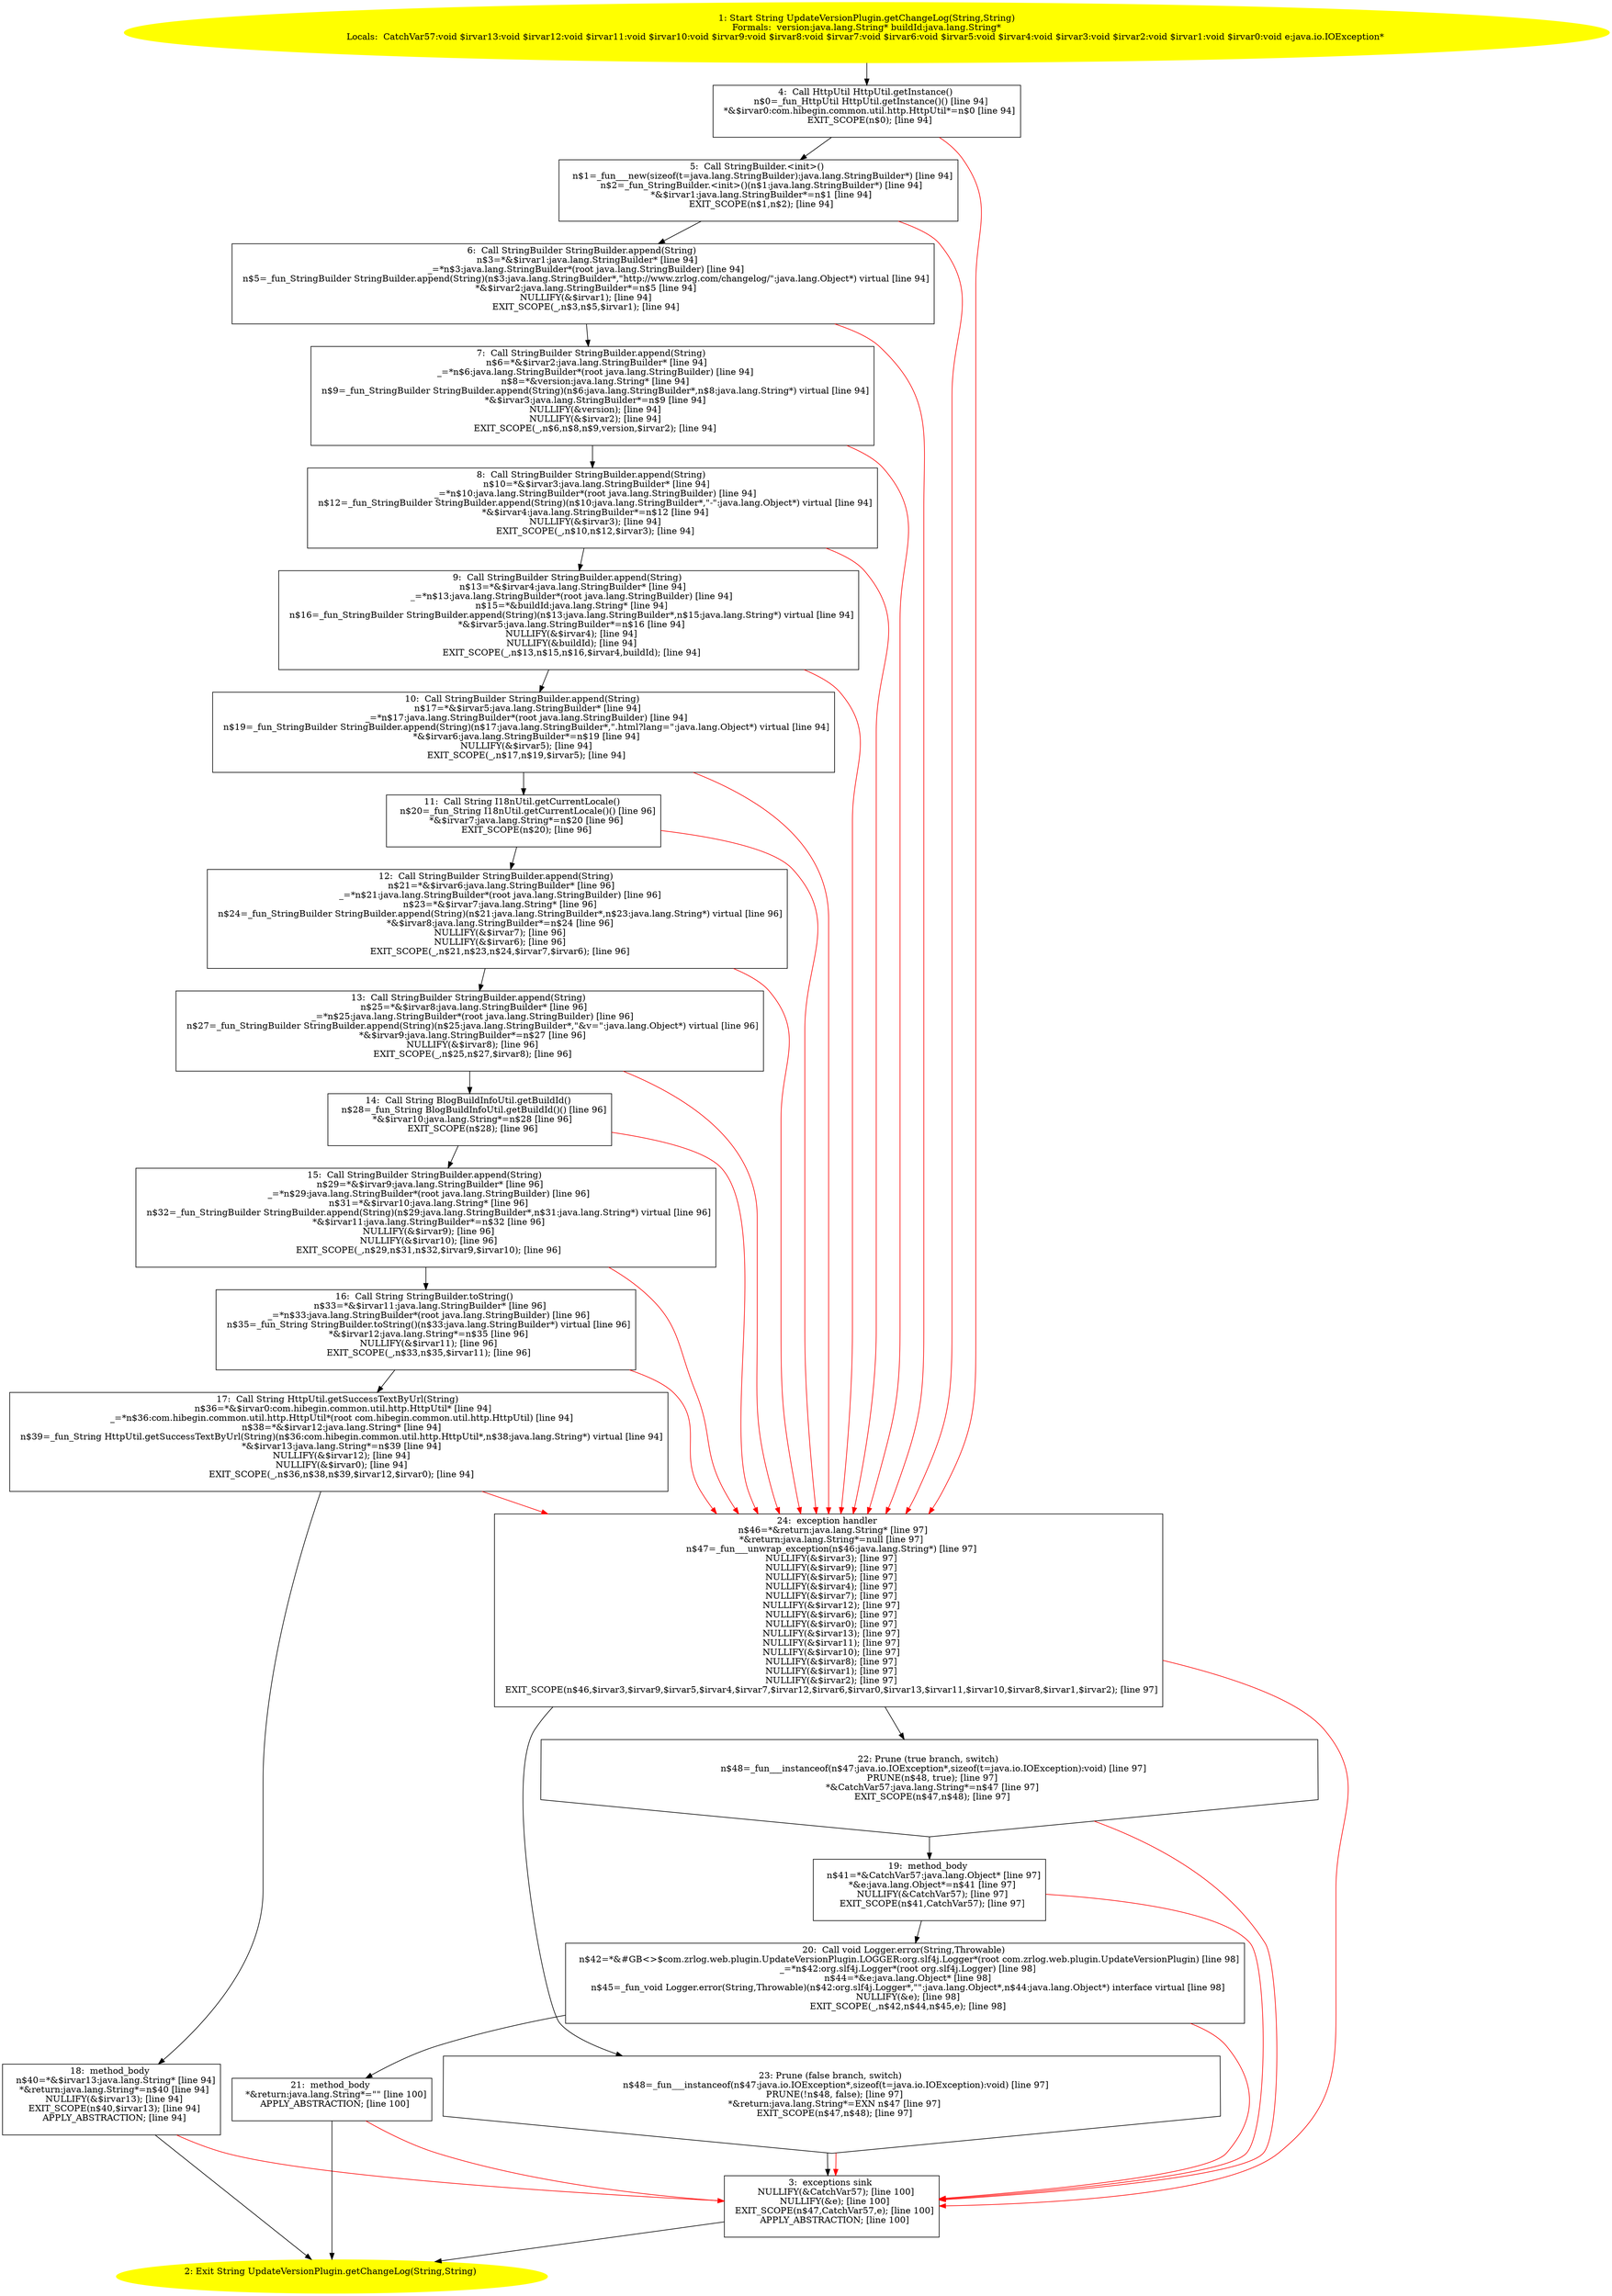 /* @generated */
digraph cfg {
"com.zrlog.web.plugin.UpdateVersionPlugin.getChangeLog(java.lang.String,java.lang.String):java.lang.S.7161aaa642f032a753182dd1dbba5c3f_1" [label="1: Start String UpdateVersionPlugin.getChangeLog(String,String)\nFormals:  version:java.lang.String* buildId:java.lang.String*\nLocals:  CatchVar57:void $irvar13:void $irvar12:void $irvar11:void $irvar10:void $irvar9:void $irvar8:void $irvar7:void $irvar6:void $irvar5:void $irvar4:void $irvar3:void $irvar2:void $irvar1:void $irvar0:void e:java.io.IOException* \n  " color=yellow style=filled]
	

	 "com.zrlog.web.plugin.UpdateVersionPlugin.getChangeLog(java.lang.String,java.lang.String):java.lang.S.7161aaa642f032a753182dd1dbba5c3f_1" -> "com.zrlog.web.plugin.UpdateVersionPlugin.getChangeLog(java.lang.String,java.lang.String):java.lang.S.7161aaa642f032a753182dd1dbba5c3f_4" ;
"com.zrlog.web.plugin.UpdateVersionPlugin.getChangeLog(java.lang.String,java.lang.String):java.lang.S.7161aaa642f032a753182dd1dbba5c3f_2" [label="2: Exit String UpdateVersionPlugin.getChangeLog(String,String) \n  " color=yellow style=filled]
	

"com.zrlog.web.plugin.UpdateVersionPlugin.getChangeLog(java.lang.String,java.lang.String):java.lang.S.7161aaa642f032a753182dd1dbba5c3f_3" [label="3:  exceptions sink \n   NULLIFY(&CatchVar57); [line 100]\n  NULLIFY(&e); [line 100]\n  EXIT_SCOPE(n$47,CatchVar57,e); [line 100]\n  APPLY_ABSTRACTION; [line 100]\n " shape="box"]
	

	 "com.zrlog.web.plugin.UpdateVersionPlugin.getChangeLog(java.lang.String,java.lang.String):java.lang.S.7161aaa642f032a753182dd1dbba5c3f_3" -> "com.zrlog.web.plugin.UpdateVersionPlugin.getChangeLog(java.lang.String,java.lang.String):java.lang.S.7161aaa642f032a753182dd1dbba5c3f_2" ;
"com.zrlog.web.plugin.UpdateVersionPlugin.getChangeLog(java.lang.String,java.lang.String):java.lang.S.7161aaa642f032a753182dd1dbba5c3f_4" [label="4:  Call HttpUtil HttpUtil.getInstance() \n   n$0=_fun_HttpUtil HttpUtil.getInstance()() [line 94]\n  *&$irvar0:com.hibegin.common.util.http.HttpUtil*=n$0 [line 94]\n  EXIT_SCOPE(n$0); [line 94]\n " shape="box"]
	

	 "com.zrlog.web.plugin.UpdateVersionPlugin.getChangeLog(java.lang.String,java.lang.String):java.lang.S.7161aaa642f032a753182dd1dbba5c3f_4" -> "com.zrlog.web.plugin.UpdateVersionPlugin.getChangeLog(java.lang.String,java.lang.String):java.lang.S.7161aaa642f032a753182dd1dbba5c3f_5" ;
	 "com.zrlog.web.plugin.UpdateVersionPlugin.getChangeLog(java.lang.String,java.lang.String):java.lang.S.7161aaa642f032a753182dd1dbba5c3f_4" -> "com.zrlog.web.plugin.UpdateVersionPlugin.getChangeLog(java.lang.String,java.lang.String):java.lang.S.7161aaa642f032a753182dd1dbba5c3f_24" [color="red" ];
"com.zrlog.web.plugin.UpdateVersionPlugin.getChangeLog(java.lang.String,java.lang.String):java.lang.S.7161aaa642f032a753182dd1dbba5c3f_5" [label="5:  Call StringBuilder.<init>() \n   n$1=_fun___new(sizeof(t=java.lang.StringBuilder):java.lang.StringBuilder*) [line 94]\n  n$2=_fun_StringBuilder.<init>()(n$1:java.lang.StringBuilder*) [line 94]\n  *&$irvar1:java.lang.StringBuilder*=n$1 [line 94]\n  EXIT_SCOPE(n$1,n$2); [line 94]\n " shape="box"]
	

	 "com.zrlog.web.plugin.UpdateVersionPlugin.getChangeLog(java.lang.String,java.lang.String):java.lang.S.7161aaa642f032a753182dd1dbba5c3f_5" -> "com.zrlog.web.plugin.UpdateVersionPlugin.getChangeLog(java.lang.String,java.lang.String):java.lang.S.7161aaa642f032a753182dd1dbba5c3f_6" ;
	 "com.zrlog.web.plugin.UpdateVersionPlugin.getChangeLog(java.lang.String,java.lang.String):java.lang.S.7161aaa642f032a753182dd1dbba5c3f_5" -> "com.zrlog.web.plugin.UpdateVersionPlugin.getChangeLog(java.lang.String,java.lang.String):java.lang.S.7161aaa642f032a753182dd1dbba5c3f_24" [color="red" ];
"com.zrlog.web.plugin.UpdateVersionPlugin.getChangeLog(java.lang.String,java.lang.String):java.lang.S.7161aaa642f032a753182dd1dbba5c3f_6" [label="6:  Call StringBuilder StringBuilder.append(String) \n   n$3=*&$irvar1:java.lang.StringBuilder* [line 94]\n  _=*n$3:java.lang.StringBuilder*(root java.lang.StringBuilder) [line 94]\n  n$5=_fun_StringBuilder StringBuilder.append(String)(n$3:java.lang.StringBuilder*,\"http://www.zrlog.com/changelog/\":java.lang.Object*) virtual [line 94]\n  *&$irvar2:java.lang.StringBuilder*=n$5 [line 94]\n  NULLIFY(&$irvar1); [line 94]\n  EXIT_SCOPE(_,n$3,n$5,$irvar1); [line 94]\n " shape="box"]
	

	 "com.zrlog.web.plugin.UpdateVersionPlugin.getChangeLog(java.lang.String,java.lang.String):java.lang.S.7161aaa642f032a753182dd1dbba5c3f_6" -> "com.zrlog.web.plugin.UpdateVersionPlugin.getChangeLog(java.lang.String,java.lang.String):java.lang.S.7161aaa642f032a753182dd1dbba5c3f_7" ;
	 "com.zrlog.web.plugin.UpdateVersionPlugin.getChangeLog(java.lang.String,java.lang.String):java.lang.S.7161aaa642f032a753182dd1dbba5c3f_6" -> "com.zrlog.web.plugin.UpdateVersionPlugin.getChangeLog(java.lang.String,java.lang.String):java.lang.S.7161aaa642f032a753182dd1dbba5c3f_24" [color="red" ];
"com.zrlog.web.plugin.UpdateVersionPlugin.getChangeLog(java.lang.String,java.lang.String):java.lang.S.7161aaa642f032a753182dd1dbba5c3f_7" [label="7:  Call StringBuilder StringBuilder.append(String) \n   n$6=*&$irvar2:java.lang.StringBuilder* [line 94]\n  _=*n$6:java.lang.StringBuilder*(root java.lang.StringBuilder) [line 94]\n  n$8=*&version:java.lang.String* [line 94]\n  n$9=_fun_StringBuilder StringBuilder.append(String)(n$6:java.lang.StringBuilder*,n$8:java.lang.String*) virtual [line 94]\n  *&$irvar3:java.lang.StringBuilder*=n$9 [line 94]\n  NULLIFY(&version); [line 94]\n  NULLIFY(&$irvar2); [line 94]\n  EXIT_SCOPE(_,n$6,n$8,n$9,version,$irvar2); [line 94]\n " shape="box"]
	

	 "com.zrlog.web.plugin.UpdateVersionPlugin.getChangeLog(java.lang.String,java.lang.String):java.lang.S.7161aaa642f032a753182dd1dbba5c3f_7" -> "com.zrlog.web.plugin.UpdateVersionPlugin.getChangeLog(java.lang.String,java.lang.String):java.lang.S.7161aaa642f032a753182dd1dbba5c3f_8" ;
	 "com.zrlog.web.plugin.UpdateVersionPlugin.getChangeLog(java.lang.String,java.lang.String):java.lang.S.7161aaa642f032a753182dd1dbba5c3f_7" -> "com.zrlog.web.plugin.UpdateVersionPlugin.getChangeLog(java.lang.String,java.lang.String):java.lang.S.7161aaa642f032a753182dd1dbba5c3f_24" [color="red" ];
"com.zrlog.web.plugin.UpdateVersionPlugin.getChangeLog(java.lang.String,java.lang.String):java.lang.S.7161aaa642f032a753182dd1dbba5c3f_8" [label="8:  Call StringBuilder StringBuilder.append(String) \n   n$10=*&$irvar3:java.lang.StringBuilder* [line 94]\n  _=*n$10:java.lang.StringBuilder*(root java.lang.StringBuilder) [line 94]\n  n$12=_fun_StringBuilder StringBuilder.append(String)(n$10:java.lang.StringBuilder*,\"-\":java.lang.Object*) virtual [line 94]\n  *&$irvar4:java.lang.StringBuilder*=n$12 [line 94]\n  NULLIFY(&$irvar3); [line 94]\n  EXIT_SCOPE(_,n$10,n$12,$irvar3); [line 94]\n " shape="box"]
	

	 "com.zrlog.web.plugin.UpdateVersionPlugin.getChangeLog(java.lang.String,java.lang.String):java.lang.S.7161aaa642f032a753182dd1dbba5c3f_8" -> "com.zrlog.web.plugin.UpdateVersionPlugin.getChangeLog(java.lang.String,java.lang.String):java.lang.S.7161aaa642f032a753182dd1dbba5c3f_9" ;
	 "com.zrlog.web.plugin.UpdateVersionPlugin.getChangeLog(java.lang.String,java.lang.String):java.lang.S.7161aaa642f032a753182dd1dbba5c3f_8" -> "com.zrlog.web.plugin.UpdateVersionPlugin.getChangeLog(java.lang.String,java.lang.String):java.lang.S.7161aaa642f032a753182dd1dbba5c3f_24" [color="red" ];
"com.zrlog.web.plugin.UpdateVersionPlugin.getChangeLog(java.lang.String,java.lang.String):java.lang.S.7161aaa642f032a753182dd1dbba5c3f_9" [label="9:  Call StringBuilder StringBuilder.append(String) \n   n$13=*&$irvar4:java.lang.StringBuilder* [line 94]\n  _=*n$13:java.lang.StringBuilder*(root java.lang.StringBuilder) [line 94]\n  n$15=*&buildId:java.lang.String* [line 94]\n  n$16=_fun_StringBuilder StringBuilder.append(String)(n$13:java.lang.StringBuilder*,n$15:java.lang.String*) virtual [line 94]\n  *&$irvar5:java.lang.StringBuilder*=n$16 [line 94]\n  NULLIFY(&$irvar4); [line 94]\n  NULLIFY(&buildId); [line 94]\n  EXIT_SCOPE(_,n$13,n$15,n$16,$irvar4,buildId); [line 94]\n " shape="box"]
	

	 "com.zrlog.web.plugin.UpdateVersionPlugin.getChangeLog(java.lang.String,java.lang.String):java.lang.S.7161aaa642f032a753182dd1dbba5c3f_9" -> "com.zrlog.web.plugin.UpdateVersionPlugin.getChangeLog(java.lang.String,java.lang.String):java.lang.S.7161aaa642f032a753182dd1dbba5c3f_10" ;
	 "com.zrlog.web.plugin.UpdateVersionPlugin.getChangeLog(java.lang.String,java.lang.String):java.lang.S.7161aaa642f032a753182dd1dbba5c3f_9" -> "com.zrlog.web.plugin.UpdateVersionPlugin.getChangeLog(java.lang.String,java.lang.String):java.lang.S.7161aaa642f032a753182dd1dbba5c3f_24" [color="red" ];
"com.zrlog.web.plugin.UpdateVersionPlugin.getChangeLog(java.lang.String,java.lang.String):java.lang.S.7161aaa642f032a753182dd1dbba5c3f_10" [label="10:  Call StringBuilder StringBuilder.append(String) \n   n$17=*&$irvar5:java.lang.StringBuilder* [line 94]\n  _=*n$17:java.lang.StringBuilder*(root java.lang.StringBuilder) [line 94]\n  n$19=_fun_StringBuilder StringBuilder.append(String)(n$17:java.lang.StringBuilder*,\".html?lang=\":java.lang.Object*) virtual [line 94]\n  *&$irvar6:java.lang.StringBuilder*=n$19 [line 94]\n  NULLIFY(&$irvar5); [line 94]\n  EXIT_SCOPE(_,n$17,n$19,$irvar5); [line 94]\n " shape="box"]
	

	 "com.zrlog.web.plugin.UpdateVersionPlugin.getChangeLog(java.lang.String,java.lang.String):java.lang.S.7161aaa642f032a753182dd1dbba5c3f_10" -> "com.zrlog.web.plugin.UpdateVersionPlugin.getChangeLog(java.lang.String,java.lang.String):java.lang.S.7161aaa642f032a753182dd1dbba5c3f_11" ;
	 "com.zrlog.web.plugin.UpdateVersionPlugin.getChangeLog(java.lang.String,java.lang.String):java.lang.S.7161aaa642f032a753182dd1dbba5c3f_10" -> "com.zrlog.web.plugin.UpdateVersionPlugin.getChangeLog(java.lang.String,java.lang.String):java.lang.S.7161aaa642f032a753182dd1dbba5c3f_24" [color="red" ];
"com.zrlog.web.plugin.UpdateVersionPlugin.getChangeLog(java.lang.String,java.lang.String):java.lang.S.7161aaa642f032a753182dd1dbba5c3f_11" [label="11:  Call String I18nUtil.getCurrentLocale() \n   n$20=_fun_String I18nUtil.getCurrentLocale()() [line 96]\n  *&$irvar7:java.lang.String*=n$20 [line 96]\n  EXIT_SCOPE(n$20); [line 96]\n " shape="box"]
	

	 "com.zrlog.web.plugin.UpdateVersionPlugin.getChangeLog(java.lang.String,java.lang.String):java.lang.S.7161aaa642f032a753182dd1dbba5c3f_11" -> "com.zrlog.web.plugin.UpdateVersionPlugin.getChangeLog(java.lang.String,java.lang.String):java.lang.S.7161aaa642f032a753182dd1dbba5c3f_12" ;
	 "com.zrlog.web.plugin.UpdateVersionPlugin.getChangeLog(java.lang.String,java.lang.String):java.lang.S.7161aaa642f032a753182dd1dbba5c3f_11" -> "com.zrlog.web.plugin.UpdateVersionPlugin.getChangeLog(java.lang.String,java.lang.String):java.lang.S.7161aaa642f032a753182dd1dbba5c3f_24" [color="red" ];
"com.zrlog.web.plugin.UpdateVersionPlugin.getChangeLog(java.lang.String,java.lang.String):java.lang.S.7161aaa642f032a753182dd1dbba5c3f_12" [label="12:  Call StringBuilder StringBuilder.append(String) \n   n$21=*&$irvar6:java.lang.StringBuilder* [line 96]\n  _=*n$21:java.lang.StringBuilder*(root java.lang.StringBuilder) [line 96]\n  n$23=*&$irvar7:java.lang.String* [line 96]\n  n$24=_fun_StringBuilder StringBuilder.append(String)(n$21:java.lang.StringBuilder*,n$23:java.lang.String*) virtual [line 96]\n  *&$irvar8:java.lang.StringBuilder*=n$24 [line 96]\n  NULLIFY(&$irvar7); [line 96]\n  NULLIFY(&$irvar6); [line 96]\n  EXIT_SCOPE(_,n$21,n$23,n$24,$irvar7,$irvar6); [line 96]\n " shape="box"]
	

	 "com.zrlog.web.plugin.UpdateVersionPlugin.getChangeLog(java.lang.String,java.lang.String):java.lang.S.7161aaa642f032a753182dd1dbba5c3f_12" -> "com.zrlog.web.plugin.UpdateVersionPlugin.getChangeLog(java.lang.String,java.lang.String):java.lang.S.7161aaa642f032a753182dd1dbba5c3f_13" ;
	 "com.zrlog.web.plugin.UpdateVersionPlugin.getChangeLog(java.lang.String,java.lang.String):java.lang.S.7161aaa642f032a753182dd1dbba5c3f_12" -> "com.zrlog.web.plugin.UpdateVersionPlugin.getChangeLog(java.lang.String,java.lang.String):java.lang.S.7161aaa642f032a753182dd1dbba5c3f_24" [color="red" ];
"com.zrlog.web.plugin.UpdateVersionPlugin.getChangeLog(java.lang.String,java.lang.String):java.lang.S.7161aaa642f032a753182dd1dbba5c3f_13" [label="13:  Call StringBuilder StringBuilder.append(String) \n   n$25=*&$irvar8:java.lang.StringBuilder* [line 96]\n  _=*n$25:java.lang.StringBuilder*(root java.lang.StringBuilder) [line 96]\n  n$27=_fun_StringBuilder StringBuilder.append(String)(n$25:java.lang.StringBuilder*,\"&v=\":java.lang.Object*) virtual [line 96]\n  *&$irvar9:java.lang.StringBuilder*=n$27 [line 96]\n  NULLIFY(&$irvar8); [line 96]\n  EXIT_SCOPE(_,n$25,n$27,$irvar8); [line 96]\n " shape="box"]
	

	 "com.zrlog.web.plugin.UpdateVersionPlugin.getChangeLog(java.lang.String,java.lang.String):java.lang.S.7161aaa642f032a753182dd1dbba5c3f_13" -> "com.zrlog.web.plugin.UpdateVersionPlugin.getChangeLog(java.lang.String,java.lang.String):java.lang.S.7161aaa642f032a753182dd1dbba5c3f_14" ;
	 "com.zrlog.web.plugin.UpdateVersionPlugin.getChangeLog(java.lang.String,java.lang.String):java.lang.S.7161aaa642f032a753182dd1dbba5c3f_13" -> "com.zrlog.web.plugin.UpdateVersionPlugin.getChangeLog(java.lang.String,java.lang.String):java.lang.S.7161aaa642f032a753182dd1dbba5c3f_24" [color="red" ];
"com.zrlog.web.plugin.UpdateVersionPlugin.getChangeLog(java.lang.String,java.lang.String):java.lang.S.7161aaa642f032a753182dd1dbba5c3f_14" [label="14:  Call String BlogBuildInfoUtil.getBuildId() \n   n$28=_fun_String BlogBuildInfoUtil.getBuildId()() [line 96]\n  *&$irvar10:java.lang.String*=n$28 [line 96]\n  EXIT_SCOPE(n$28); [line 96]\n " shape="box"]
	

	 "com.zrlog.web.plugin.UpdateVersionPlugin.getChangeLog(java.lang.String,java.lang.String):java.lang.S.7161aaa642f032a753182dd1dbba5c3f_14" -> "com.zrlog.web.plugin.UpdateVersionPlugin.getChangeLog(java.lang.String,java.lang.String):java.lang.S.7161aaa642f032a753182dd1dbba5c3f_15" ;
	 "com.zrlog.web.plugin.UpdateVersionPlugin.getChangeLog(java.lang.String,java.lang.String):java.lang.S.7161aaa642f032a753182dd1dbba5c3f_14" -> "com.zrlog.web.plugin.UpdateVersionPlugin.getChangeLog(java.lang.String,java.lang.String):java.lang.S.7161aaa642f032a753182dd1dbba5c3f_24" [color="red" ];
"com.zrlog.web.plugin.UpdateVersionPlugin.getChangeLog(java.lang.String,java.lang.String):java.lang.S.7161aaa642f032a753182dd1dbba5c3f_15" [label="15:  Call StringBuilder StringBuilder.append(String) \n   n$29=*&$irvar9:java.lang.StringBuilder* [line 96]\n  _=*n$29:java.lang.StringBuilder*(root java.lang.StringBuilder) [line 96]\n  n$31=*&$irvar10:java.lang.String* [line 96]\n  n$32=_fun_StringBuilder StringBuilder.append(String)(n$29:java.lang.StringBuilder*,n$31:java.lang.String*) virtual [line 96]\n  *&$irvar11:java.lang.StringBuilder*=n$32 [line 96]\n  NULLIFY(&$irvar9); [line 96]\n  NULLIFY(&$irvar10); [line 96]\n  EXIT_SCOPE(_,n$29,n$31,n$32,$irvar9,$irvar10); [line 96]\n " shape="box"]
	

	 "com.zrlog.web.plugin.UpdateVersionPlugin.getChangeLog(java.lang.String,java.lang.String):java.lang.S.7161aaa642f032a753182dd1dbba5c3f_15" -> "com.zrlog.web.plugin.UpdateVersionPlugin.getChangeLog(java.lang.String,java.lang.String):java.lang.S.7161aaa642f032a753182dd1dbba5c3f_16" ;
	 "com.zrlog.web.plugin.UpdateVersionPlugin.getChangeLog(java.lang.String,java.lang.String):java.lang.S.7161aaa642f032a753182dd1dbba5c3f_15" -> "com.zrlog.web.plugin.UpdateVersionPlugin.getChangeLog(java.lang.String,java.lang.String):java.lang.S.7161aaa642f032a753182dd1dbba5c3f_24" [color="red" ];
"com.zrlog.web.plugin.UpdateVersionPlugin.getChangeLog(java.lang.String,java.lang.String):java.lang.S.7161aaa642f032a753182dd1dbba5c3f_16" [label="16:  Call String StringBuilder.toString() \n   n$33=*&$irvar11:java.lang.StringBuilder* [line 96]\n  _=*n$33:java.lang.StringBuilder*(root java.lang.StringBuilder) [line 96]\n  n$35=_fun_String StringBuilder.toString()(n$33:java.lang.StringBuilder*) virtual [line 96]\n  *&$irvar12:java.lang.String*=n$35 [line 96]\n  NULLIFY(&$irvar11); [line 96]\n  EXIT_SCOPE(_,n$33,n$35,$irvar11); [line 96]\n " shape="box"]
	

	 "com.zrlog.web.plugin.UpdateVersionPlugin.getChangeLog(java.lang.String,java.lang.String):java.lang.S.7161aaa642f032a753182dd1dbba5c3f_16" -> "com.zrlog.web.plugin.UpdateVersionPlugin.getChangeLog(java.lang.String,java.lang.String):java.lang.S.7161aaa642f032a753182dd1dbba5c3f_17" ;
	 "com.zrlog.web.plugin.UpdateVersionPlugin.getChangeLog(java.lang.String,java.lang.String):java.lang.S.7161aaa642f032a753182dd1dbba5c3f_16" -> "com.zrlog.web.plugin.UpdateVersionPlugin.getChangeLog(java.lang.String,java.lang.String):java.lang.S.7161aaa642f032a753182dd1dbba5c3f_24" [color="red" ];
"com.zrlog.web.plugin.UpdateVersionPlugin.getChangeLog(java.lang.String,java.lang.String):java.lang.S.7161aaa642f032a753182dd1dbba5c3f_17" [label="17:  Call String HttpUtil.getSuccessTextByUrl(String) \n   n$36=*&$irvar0:com.hibegin.common.util.http.HttpUtil* [line 94]\n  _=*n$36:com.hibegin.common.util.http.HttpUtil*(root com.hibegin.common.util.http.HttpUtil) [line 94]\n  n$38=*&$irvar12:java.lang.String* [line 94]\n  n$39=_fun_String HttpUtil.getSuccessTextByUrl(String)(n$36:com.hibegin.common.util.http.HttpUtil*,n$38:java.lang.String*) virtual [line 94]\n  *&$irvar13:java.lang.String*=n$39 [line 94]\n  NULLIFY(&$irvar12); [line 94]\n  NULLIFY(&$irvar0); [line 94]\n  EXIT_SCOPE(_,n$36,n$38,n$39,$irvar12,$irvar0); [line 94]\n " shape="box"]
	

	 "com.zrlog.web.plugin.UpdateVersionPlugin.getChangeLog(java.lang.String,java.lang.String):java.lang.S.7161aaa642f032a753182dd1dbba5c3f_17" -> "com.zrlog.web.plugin.UpdateVersionPlugin.getChangeLog(java.lang.String,java.lang.String):java.lang.S.7161aaa642f032a753182dd1dbba5c3f_18" ;
	 "com.zrlog.web.plugin.UpdateVersionPlugin.getChangeLog(java.lang.String,java.lang.String):java.lang.S.7161aaa642f032a753182dd1dbba5c3f_17" -> "com.zrlog.web.plugin.UpdateVersionPlugin.getChangeLog(java.lang.String,java.lang.String):java.lang.S.7161aaa642f032a753182dd1dbba5c3f_24" [color="red" ];
"com.zrlog.web.plugin.UpdateVersionPlugin.getChangeLog(java.lang.String,java.lang.String):java.lang.S.7161aaa642f032a753182dd1dbba5c3f_18" [label="18:  method_body \n   n$40=*&$irvar13:java.lang.String* [line 94]\n  *&return:java.lang.String*=n$40 [line 94]\n  NULLIFY(&$irvar13); [line 94]\n  EXIT_SCOPE(n$40,$irvar13); [line 94]\n  APPLY_ABSTRACTION; [line 94]\n " shape="box"]
	

	 "com.zrlog.web.plugin.UpdateVersionPlugin.getChangeLog(java.lang.String,java.lang.String):java.lang.S.7161aaa642f032a753182dd1dbba5c3f_18" -> "com.zrlog.web.plugin.UpdateVersionPlugin.getChangeLog(java.lang.String,java.lang.String):java.lang.S.7161aaa642f032a753182dd1dbba5c3f_2" ;
	 "com.zrlog.web.plugin.UpdateVersionPlugin.getChangeLog(java.lang.String,java.lang.String):java.lang.S.7161aaa642f032a753182dd1dbba5c3f_18" -> "com.zrlog.web.plugin.UpdateVersionPlugin.getChangeLog(java.lang.String,java.lang.String):java.lang.S.7161aaa642f032a753182dd1dbba5c3f_3" [color="red" ];
"com.zrlog.web.plugin.UpdateVersionPlugin.getChangeLog(java.lang.String,java.lang.String):java.lang.S.7161aaa642f032a753182dd1dbba5c3f_19" [label="19:  method_body \n   n$41=*&CatchVar57:java.lang.Object* [line 97]\n  *&e:java.lang.Object*=n$41 [line 97]\n  NULLIFY(&CatchVar57); [line 97]\n  EXIT_SCOPE(n$41,CatchVar57); [line 97]\n " shape="box"]
	

	 "com.zrlog.web.plugin.UpdateVersionPlugin.getChangeLog(java.lang.String,java.lang.String):java.lang.S.7161aaa642f032a753182dd1dbba5c3f_19" -> "com.zrlog.web.plugin.UpdateVersionPlugin.getChangeLog(java.lang.String,java.lang.String):java.lang.S.7161aaa642f032a753182dd1dbba5c3f_20" ;
	 "com.zrlog.web.plugin.UpdateVersionPlugin.getChangeLog(java.lang.String,java.lang.String):java.lang.S.7161aaa642f032a753182dd1dbba5c3f_19" -> "com.zrlog.web.plugin.UpdateVersionPlugin.getChangeLog(java.lang.String,java.lang.String):java.lang.S.7161aaa642f032a753182dd1dbba5c3f_3" [color="red" ];
"com.zrlog.web.plugin.UpdateVersionPlugin.getChangeLog(java.lang.String,java.lang.String):java.lang.S.7161aaa642f032a753182dd1dbba5c3f_20" [label="20:  Call void Logger.error(String,Throwable) \n   n$42=*&#GB<>$com.zrlog.web.plugin.UpdateVersionPlugin.LOGGER:org.slf4j.Logger*(root com.zrlog.web.plugin.UpdateVersionPlugin) [line 98]\n  _=*n$42:org.slf4j.Logger*(root org.slf4j.Logger) [line 98]\n  n$44=*&e:java.lang.Object* [line 98]\n  n$45=_fun_void Logger.error(String,Throwable)(n$42:org.slf4j.Logger*,\"\":java.lang.Object*,n$44:java.lang.Object*) interface virtual [line 98]\n  NULLIFY(&e); [line 98]\n  EXIT_SCOPE(_,n$42,n$44,n$45,e); [line 98]\n " shape="box"]
	

	 "com.zrlog.web.plugin.UpdateVersionPlugin.getChangeLog(java.lang.String,java.lang.String):java.lang.S.7161aaa642f032a753182dd1dbba5c3f_20" -> "com.zrlog.web.plugin.UpdateVersionPlugin.getChangeLog(java.lang.String,java.lang.String):java.lang.S.7161aaa642f032a753182dd1dbba5c3f_21" ;
	 "com.zrlog.web.plugin.UpdateVersionPlugin.getChangeLog(java.lang.String,java.lang.String):java.lang.S.7161aaa642f032a753182dd1dbba5c3f_20" -> "com.zrlog.web.plugin.UpdateVersionPlugin.getChangeLog(java.lang.String,java.lang.String):java.lang.S.7161aaa642f032a753182dd1dbba5c3f_3" [color="red" ];
"com.zrlog.web.plugin.UpdateVersionPlugin.getChangeLog(java.lang.String,java.lang.String):java.lang.S.7161aaa642f032a753182dd1dbba5c3f_21" [label="21:  method_body \n   *&return:java.lang.String*=\"\" [line 100]\n  APPLY_ABSTRACTION; [line 100]\n " shape="box"]
	

	 "com.zrlog.web.plugin.UpdateVersionPlugin.getChangeLog(java.lang.String,java.lang.String):java.lang.S.7161aaa642f032a753182dd1dbba5c3f_21" -> "com.zrlog.web.plugin.UpdateVersionPlugin.getChangeLog(java.lang.String,java.lang.String):java.lang.S.7161aaa642f032a753182dd1dbba5c3f_2" ;
	 "com.zrlog.web.plugin.UpdateVersionPlugin.getChangeLog(java.lang.String,java.lang.String):java.lang.S.7161aaa642f032a753182dd1dbba5c3f_21" -> "com.zrlog.web.plugin.UpdateVersionPlugin.getChangeLog(java.lang.String,java.lang.String):java.lang.S.7161aaa642f032a753182dd1dbba5c3f_3" [color="red" ];
"com.zrlog.web.plugin.UpdateVersionPlugin.getChangeLog(java.lang.String,java.lang.String):java.lang.S.7161aaa642f032a753182dd1dbba5c3f_22" [label="22: Prune (true branch, switch) \n   n$48=_fun___instanceof(n$47:java.io.IOException*,sizeof(t=java.io.IOException):void) [line 97]\n  PRUNE(n$48, true); [line 97]\n  *&CatchVar57:java.lang.String*=n$47 [line 97]\n  EXIT_SCOPE(n$47,n$48); [line 97]\n " shape="invhouse"]
	

	 "com.zrlog.web.plugin.UpdateVersionPlugin.getChangeLog(java.lang.String,java.lang.String):java.lang.S.7161aaa642f032a753182dd1dbba5c3f_22" -> "com.zrlog.web.plugin.UpdateVersionPlugin.getChangeLog(java.lang.String,java.lang.String):java.lang.S.7161aaa642f032a753182dd1dbba5c3f_19" ;
	 "com.zrlog.web.plugin.UpdateVersionPlugin.getChangeLog(java.lang.String,java.lang.String):java.lang.S.7161aaa642f032a753182dd1dbba5c3f_22" -> "com.zrlog.web.plugin.UpdateVersionPlugin.getChangeLog(java.lang.String,java.lang.String):java.lang.S.7161aaa642f032a753182dd1dbba5c3f_3" [color="red" ];
"com.zrlog.web.plugin.UpdateVersionPlugin.getChangeLog(java.lang.String,java.lang.String):java.lang.S.7161aaa642f032a753182dd1dbba5c3f_23" [label="23: Prune (false branch, switch) \n   n$48=_fun___instanceof(n$47:java.io.IOException*,sizeof(t=java.io.IOException):void) [line 97]\n  PRUNE(!n$48, false); [line 97]\n  *&return:java.lang.String*=EXN n$47 [line 97]\n  EXIT_SCOPE(n$47,n$48); [line 97]\n " shape="invhouse"]
	

	 "com.zrlog.web.plugin.UpdateVersionPlugin.getChangeLog(java.lang.String,java.lang.String):java.lang.S.7161aaa642f032a753182dd1dbba5c3f_23" -> "com.zrlog.web.plugin.UpdateVersionPlugin.getChangeLog(java.lang.String,java.lang.String):java.lang.S.7161aaa642f032a753182dd1dbba5c3f_3" ;
	 "com.zrlog.web.plugin.UpdateVersionPlugin.getChangeLog(java.lang.String,java.lang.String):java.lang.S.7161aaa642f032a753182dd1dbba5c3f_23" -> "com.zrlog.web.plugin.UpdateVersionPlugin.getChangeLog(java.lang.String,java.lang.String):java.lang.S.7161aaa642f032a753182dd1dbba5c3f_3" [color="red" ];
"com.zrlog.web.plugin.UpdateVersionPlugin.getChangeLog(java.lang.String,java.lang.String):java.lang.S.7161aaa642f032a753182dd1dbba5c3f_24" [label="24:  exception handler \n   n$46=*&return:java.lang.String* [line 97]\n  *&return:java.lang.String*=null [line 97]\n  n$47=_fun___unwrap_exception(n$46:java.lang.String*) [line 97]\n  NULLIFY(&$irvar3); [line 97]\n  NULLIFY(&$irvar9); [line 97]\n  NULLIFY(&$irvar5); [line 97]\n  NULLIFY(&$irvar4); [line 97]\n  NULLIFY(&$irvar7); [line 97]\n  NULLIFY(&$irvar12); [line 97]\n  NULLIFY(&$irvar6); [line 97]\n  NULLIFY(&$irvar0); [line 97]\n  NULLIFY(&$irvar13); [line 97]\n  NULLIFY(&$irvar11); [line 97]\n  NULLIFY(&$irvar10); [line 97]\n  NULLIFY(&$irvar8); [line 97]\n  NULLIFY(&$irvar1); [line 97]\n  NULLIFY(&$irvar2); [line 97]\n  EXIT_SCOPE(n$46,$irvar3,$irvar9,$irvar5,$irvar4,$irvar7,$irvar12,$irvar6,$irvar0,$irvar13,$irvar11,$irvar10,$irvar8,$irvar1,$irvar2); [line 97]\n " shape="box"]
	

	 "com.zrlog.web.plugin.UpdateVersionPlugin.getChangeLog(java.lang.String,java.lang.String):java.lang.S.7161aaa642f032a753182dd1dbba5c3f_24" -> "com.zrlog.web.plugin.UpdateVersionPlugin.getChangeLog(java.lang.String,java.lang.String):java.lang.S.7161aaa642f032a753182dd1dbba5c3f_22" ;
	 "com.zrlog.web.plugin.UpdateVersionPlugin.getChangeLog(java.lang.String,java.lang.String):java.lang.S.7161aaa642f032a753182dd1dbba5c3f_24" -> "com.zrlog.web.plugin.UpdateVersionPlugin.getChangeLog(java.lang.String,java.lang.String):java.lang.S.7161aaa642f032a753182dd1dbba5c3f_23" ;
	 "com.zrlog.web.plugin.UpdateVersionPlugin.getChangeLog(java.lang.String,java.lang.String):java.lang.S.7161aaa642f032a753182dd1dbba5c3f_24" -> "com.zrlog.web.plugin.UpdateVersionPlugin.getChangeLog(java.lang.String,java.lang.String):java.lang.S.7161aaa642f032a753182dd1dbba5c3f_3" [color="red" ];
}

